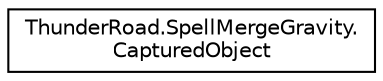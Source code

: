 digraph "Graphical Class Hierarchy"
{
 // LATEX_PDF_SIZE
  edge [fontname="Helvetica",fontsize="10",labelfontname="Helvetica",labelfontsize="10"];
  node [fontname="Helvetica",fontsize="10",shape=record];
  rankdir="LR";
  Node0 [label="ThunderRoad.SpellMergeGravity.\lCapturedObject",height=0.2,width=0.4,color="black", fillcolor="white", style="filled",URL="$class_thunder_road_1_1_spell_merge_gravity_1_1_captured_object.html",tooltip="Class CapturedObject."];
}
